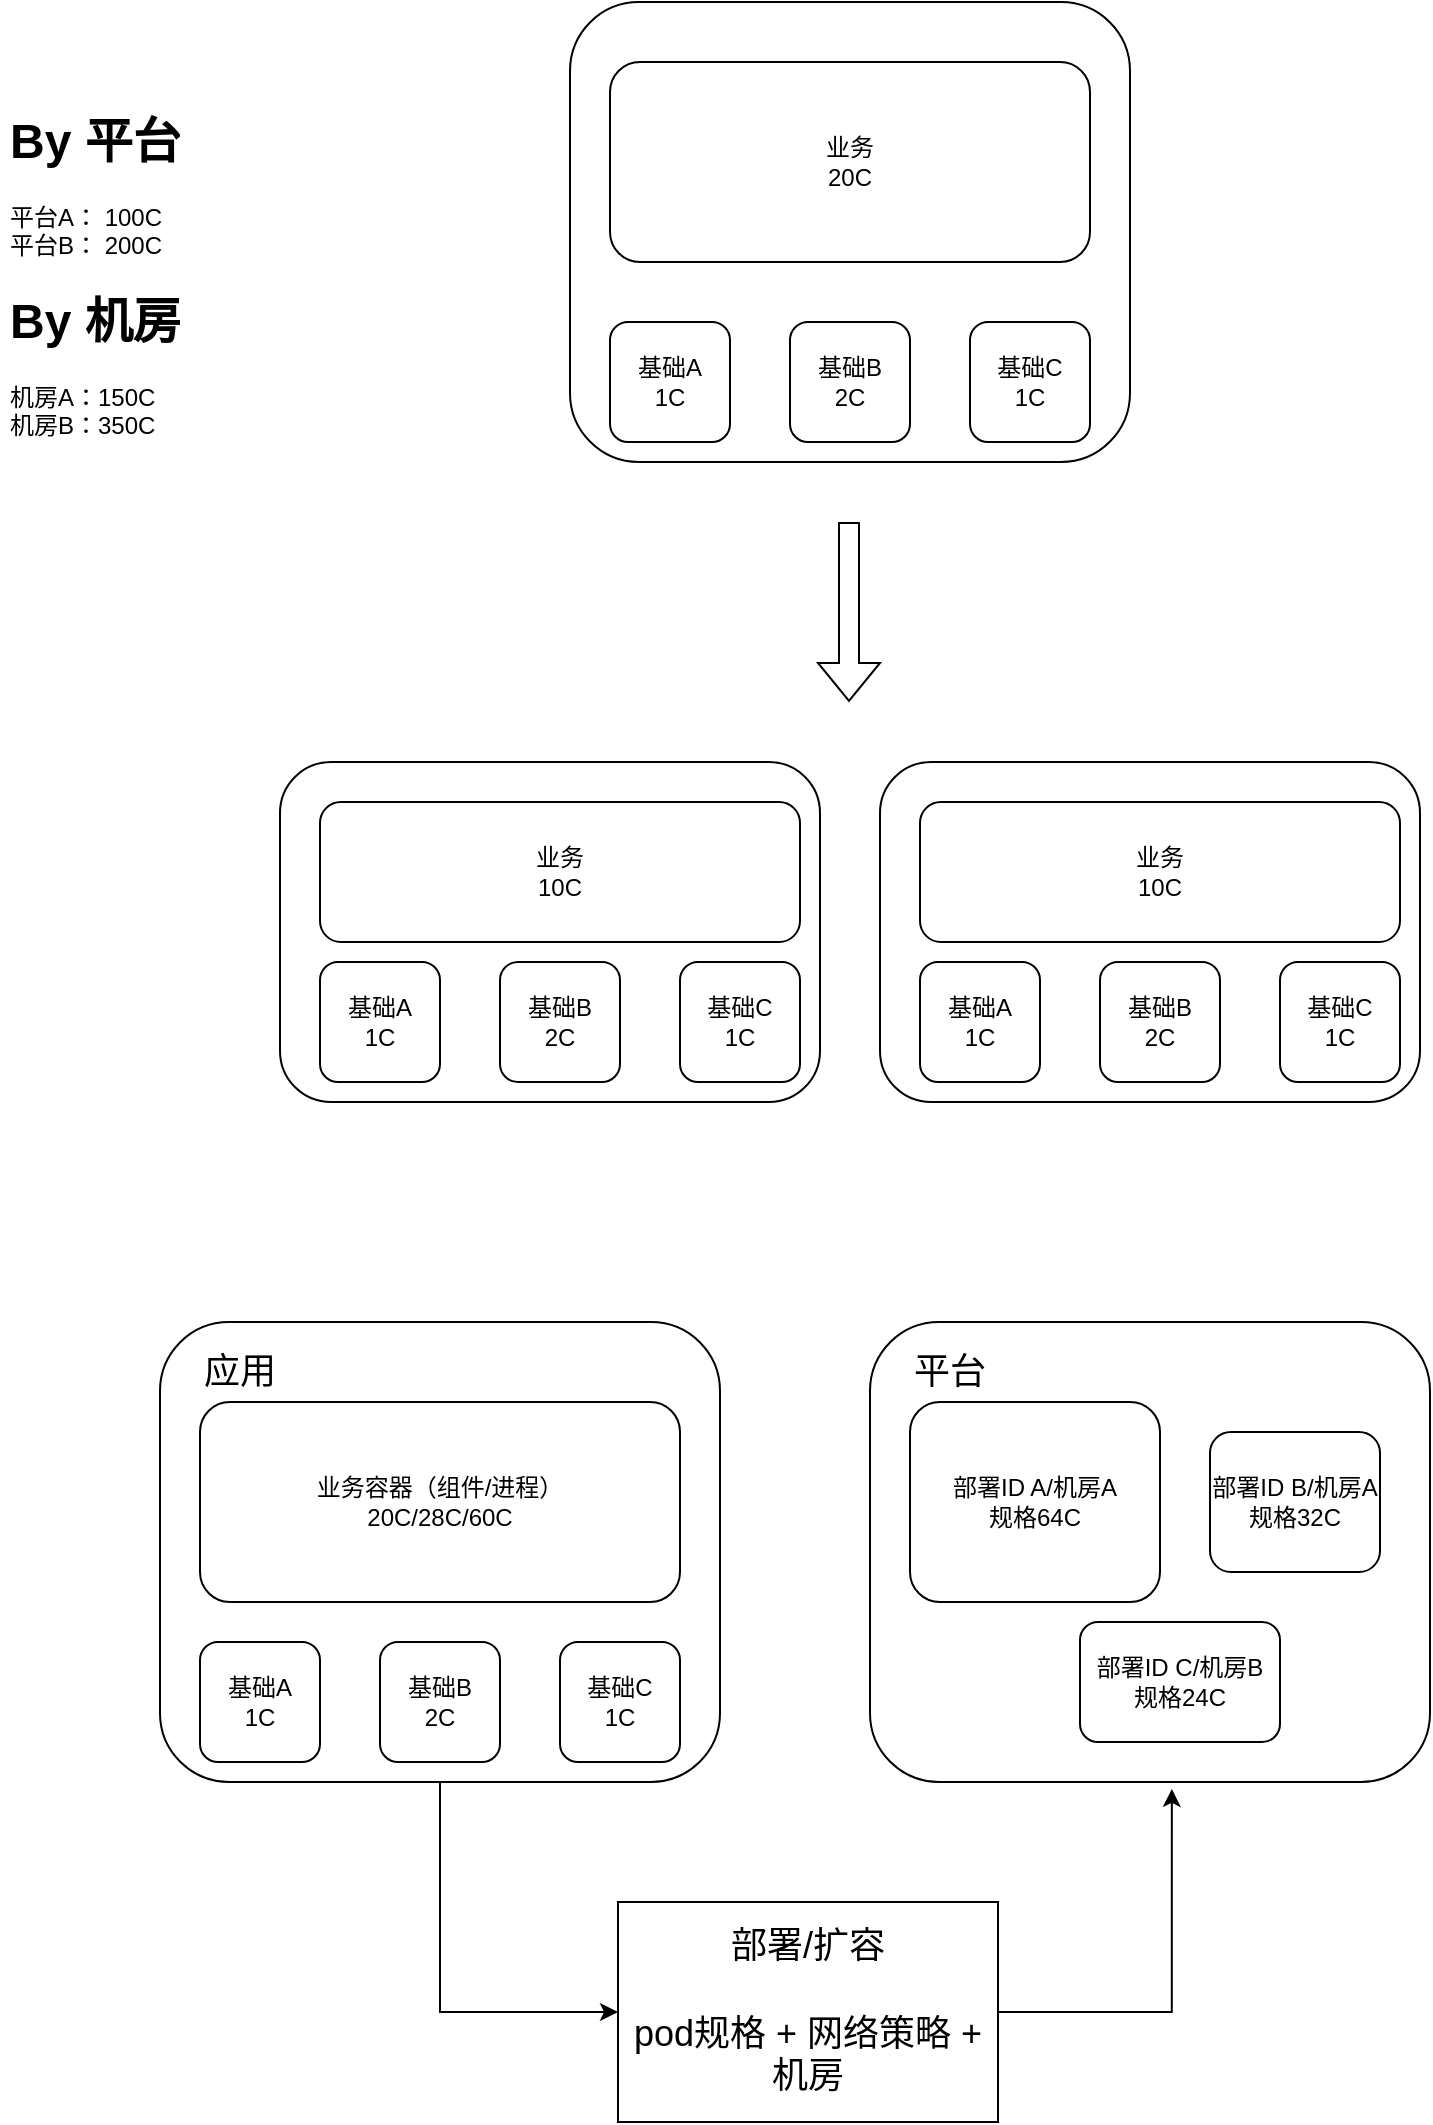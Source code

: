 <mxfile version="16.5.6" type="github">
  <diagram id="oRjNoWX7igMeKWI22GzN" name="Page-1">
    <mxGraphModel dx="1426" dy="794" grid="1" gridSize="10" guides="1" tooltips="1" connect="1" arrows="1" fold="1" page="1" pageScale="1" pageWidth="827" pageHeight="1169" math="0" shadow="0">
      <root>
        <mxCell id="0" />
        <mxCell id="1" parent="0" />
        <mxCell id="eKZl4mJMclT_uZ9gM-5M-1" value="" style="rounded=1;whiteSpace=wrap;html=1;" parent="1" vertex="1">
          <mxGeometry x="295" y="20" width="280" height="230" as="geometry" />
        </mxCell>
        <mxCell id="eKZl4mJMclT_uZ9gM-5M-2" value="基础A&lt;br&gt;1C" style="rounded=1;whiteSpace=wrap;html=1;" parent="1" vertex="1">
          <mxGeometry x="315" y="180" width="60" height="60" as="geometry" />
        </mxCell>
        <mxCell id="eKZl4mJMclT_uZ9gM-5M-3" value="&lt;span&gt;基础B&lt;br&gt;2C&lt;br&gt;&lt;/span&gt;" style="rounded=1;whiteSpace=wrap;html=1;" parent="1" vertex="1">
          <mxGeometry x="405" y="180" width="60" height="60" as="geometry" />
        </mxCell>
        <mxCell id="eKZl4mJMclT_uZ9gM-5M-4" value="&lt;span&gt;基础C&lt;br&gt;1C&lt;br&gt;&lt;/span&gt;" style="rounded=1;whiteSpace=wrap;html=1;" parent="1" vertex="1">
          <mxGeometry x="495" y="180" width="60" height="60" as="geometry" />
        </mxCell>
        <mxCell id="eKZl4mJMclT_uZ9gM-5M-5" value="业务&lt;br&gt;20C" style="rounded=1;whiteSpace=wrap;html=1;" parent="1" vertex="1">
          <mxGeometry x="315" y="50" width="240" height="100" as="geometry" />
        </mxCell>
        <mxCell id="eKZl4mJMclT_uZ9gM-5M-7" value="" style="rounded=1;whiteSpace=wrap;html=1;" parent="1" vertex="1">
          <mxGeometry x="150" y="400" width="270" height="170" as="geometry" />
        </mxCell>
        <mxCell id="eKZl4mJMclT_uZ9gM-5M-8" value="基础A&lt;br&gt;1C" style="rounded=1;whiteSpace=wrap;html=1;" parent="1" vertex="1">
          <mxGeometry x="170" y="500" width="60" height="60" as="geometry" />
        </mxCell>
        <mxCell id="eKZl4mJMclT_uZ9gM-5M-9" value="基础B&lt;br&gt;2C&lt;span&gt;&lt;br&gt;&lt;/span&gt;" style="rounded=1;whiteSpace=wrap;html=1;" parent="1" vertex="1">
          <mxGeometry x="260" y="500" width="60" height="60" as="geometry" />
        </mxCell>
        <mxCell id="eKZl4mJMclT_uZ9gM-5M-10" value="基础C&lt;br&gt;1C&lt;span&gt;&lt;br&gt;&lt;/span&gt;" style="rounded=1;whiteSpace=wrap;html=1;" parent="1" vertex="1">
          <mxGeometry x="350" y="500" width="60" height="60" as="geometry" />
        </mxCell>
        <mxCell id="eKZl4mJMclT_uZ9gM-5M-11" value="业务&lt;br&gt;10C" style="rounded=1;whiteSpace=wrap;html=1;" parent="1" vertex="1">
          <mxGeometry x="170" y="420" width="240" height="70" as="geometry" />
        </mxCell>
        <mxCell id="eKZl4mJMclT_uZ9gM-5M-13" value="" style="rounded=1;whiteSpace=wrap;html=1;" parent="1" vertex="1">
          <mxGeometry x="450" y="400" width="270" height="170" as="geometry" />
        </mxCell>
        <mxCell id="eKZl4mJMclT_uZ9gM-5M-14" value="基础A&lt;br&gt;1C" style="rounded=1;whiteSpace=wrap;html=1;" parent="1" vertex="1">
          <mxGeometry x="470" y="500" width="60" height="60" as="geometry" />
        </mxCell>
        <mxCell id="eKZl4mJMclT_uZ9gM-5M-15" value="基础B&lt;br&gt;2C&lt;span&gt;&lt;br&gt;&lt;/span&gt;" style="rounded=1;whiteSpace=wrap;html=1;" parent="1" vertex="1">
          <mxGeometry x="560" y="500" width="60" height="60" as="geometry" />
        </mxCell>
        <mxCell id="eKZl4mJMclT_uZ9gM-5M-16" value="基础C&lt;br&gt;1C&lt;span&gt;&lt;br&gt;&lt;/span&gt;" style="rounded=1;whiteSpace=wrap;html=1;" parent="1" vertex="1">
          <mxGeometry x="650" y="500" width="60" height="60" as="geometry" />
        </mxCell>
        <mxCell id="eKZl4mJMclT_uZ9gM-5M-17" value="业务&lt;br&gt;10C" style="rounded=1;whiteSpace=wrap;html=1;" parent="1" vertex="1">
          <mxGeometry x="470" y="420" width="240" height="70" as="geometry" />
        </mxCell>
        <mxCell id="ugEWotB1zk_y8b_i0jYy-1" value="" style="shape=flexArrow;endArrow=classic;html=1;rounded=0;" edge="1" parent="1">
          <mxGeometry width="50" height="50" relative="1" as="geometry">
            <mxPoint x="434.5" y="280" as="sourcePoint" />
            <mxPoint x="434.5" y="370" as="targetPoint" />
          </mxGeometry>
        </mxCell>
        <mxCell id="ugEWotB1zk_y8b_i0jYy-3" value="&lt;h1&gt;By 平台&lt;/h1&gt;&lt;div&gt;平台A： 100C&lt;/div&gt;&lt;div&gt;平台B： 200C&lt;/div&gt;&lt;h1&gt;By 机房&lt;/h1&gt;&lt;div&gt;机房A：150C&lt;/div&gt;&lt;div&gt;机房B：350C&lt;/div&gt;&lt;p&gt;&lt;br&gt;&lt;/p&gt;" style="text;html=1;strokeColor=none;fillColor=none;spacing=5;spacingTop=-20;whiteSpace=wrap;overflow=hidden;rounded=0;" vertex="1" parent="1">
          <mxGeometry x="10" y="70" width="270" height="220" as="geometry" />
        </mxCell>
        <mxCell id="ugEWotB1zk_y8b_i0jYy-18" style="edgeStyle=orthogonalEdgeStyle;rounded=0;orthogonalLoop=1;jettySize=auto;html=1;exitX=0.5;exitY=1;exitDx=0;exitDy=0;entryX=0;entryY=0.5;entryDx=0;entryDy=0;fontSize=18;" edge="1" parent="1" source="ugEWotB1zk_y8b_i0jYy-4" target="ugEWotB1zk_y8b_i0jYy-17">
          <mxGeometry relative="1" as="geometry" />
        </mxCell>
        <mxCell id="ugEWotB1zk_y8b_i0jYy-4" value="" style="rounded=1;whiteSpace=wrap;html=1;" vertex="1" parent="1">
          <mxGeometry x="90" y="680" width="280" height="230" as="geometry" />
        </mxCell>
        <mxCell id="ugEWotB1zk_y8b_i0jYy-5" value="基础A&lt;br&gt;1C" style="rounded=1;whiteSpace=wrap;html=1;" vertex="1" parent="1">
          <mxGeometry x="110" y="840" width="60" height="60" as="geometry" />
        </mxCell>
        <mxCell id="ugEWotB1zk_y8b_i0jYy-6" value="&lt;span&gt;基础B&lt;br&gt;2C&lt;br&gt;&lt;/span&gt;" style="rounded=1;whiteSpace=wrap;html=1;" vertex="1" parent="1">
          <mxGeometry x="200" y="840" width="60" height="60" as="geometry" />
        </mxCell>
        <mxCell id="ugEWotB1zk_y8b_i0jYy-7" value="&lt;span&gt;基础C&lt;br&gt;1C&lt;br&gt;&lt;/span&gt;" style="rounded=1;whiteSpace=wrap;html=1;" vertex="1" parent="1">
          <mxGeometry x="290" y="840" width="60" height="60" as="geometry" />
        </mxCell>
        <mxCell id="ugEWotB1zk_y8b_i0jYy-8" value="业务容器（组件/进程）&lt;br&gt;20C/28C/60C" style="rounded=1;whiteSpace=wrap;html=1;" vertex="1" parent="1">
          <mxGeometry x="110" y="720" width="240" height="100" as="geometry" />
        </mxCell>
        <mxCell id="ugEWotB1zk_y8b_i0jYy-9" value="&lt;font style=&quot;font-size: 18px&quot;&gt;应用&lt;/font&gt;" style="text;html=1;strokeColor=none;fillColor=none;align=center;verticalAlign=middle;whiteSpace=wrap;rounded=0;" vertex="1" parent="1">
          <mxGeometry x="100" y="690" width="60" height="30" as="geometry" />
        </mxCell>
        <mxCell id="ugEWotB1zk_y8b_i0jYy-10" value="" style="rounded=1;whiteSpace=wrap;html=1;" vertex="1" parent="1">
          <mxGeometry x="445" y="680" width="280" height="230" as="geometry" />
        </mxCell>
        <mxCell id="ugEWotB1zk_y8b_i0jYy-11" value="部署ID C/机房B&lt;br&gt;规格24C" style="rounded=1;whiteSpace=wrap;html=1;" vertex="1" parent="1">
          <mxGeometry x="550" y="830" width="100" height="60" as="geometry" />
        </mxCell>
        <mxCell id="ugEWotB1zk_y8b_i0jYy-13" value="部署ID B/机房A&lt;br&gt;规格32C&lt;span&gt;&lt;br&gt;&lt;/span&gt;" style="rounded=1;whiteSpace=wrap;html=1;" vertex="1" parent="1">
          <mxGeometry x="615" y="735" width="85" height="70" as="geometry" />
        </mxCell>
        <mxCell id="ugEWotB1zk_y8b_i0jYy-14" value="部署ID A/机房A&lt;br&gt;规格64C" style="rounded=1;whiteSpace=wrap;html=1;" vertex="1" parent="1">
          <mxGeometry x="465" y="720" width="125" height="100" as="geometry" />
        </mxCell>
        <mxCell id="ugEWotB1zk_y8b_i0jYy-15" value="&lt;font style=&quot;font-size: 18px&quot;&gt;平台&lt;/font&gt;" style="text;html=1;strokeColor=none;fillColor=none;align=center;verticalAlign=middle;whiteSpace=wrap;rounded=0;" vertex="1" parent="1">
          <mxGeometry x="455" y="690" width="60" height="30" as="geometry" />
        </mxCell>
        <mxCell id="ugEWotB1zk_y8b_i0jYy-19" style="edgeStyle=orthogonalEdgeStyle;rounded=0;orthogonalLoop=1;jettySize=auto;html=1;entryX=0.539;entryY=1.015;entryDx=0;entryDy=0;entryPerimeter=0;fontSize=18;exitX=1;exitY=0.5;exitDx=0;exitDy=0;" edge="1" parent="1" source="ugEWotB1zk_y8b_i0jYy-17" target="ugEWotB1zk_y8b_i0jYy-10">
          <mxGeometry relative="1" as="geometry" />
        </mxCell>
        <mxCell id="ugEWotB1zk_y8b_i0jYy-17" value="部署/扩容&lt;br&gt;&lt;br&gt;pod规格 + 网络策略 + 机房" style="rounded=0;whiteSpace=wrap;html=1;fontSize=18;" vertex="1" parent="1">
          <mxGeometry x="319" y="970" width="190" height="110" as="geometry" />
        </mxCell>
      </root>
    </mxGraphModel>
  </diagram>
</mxfile>
